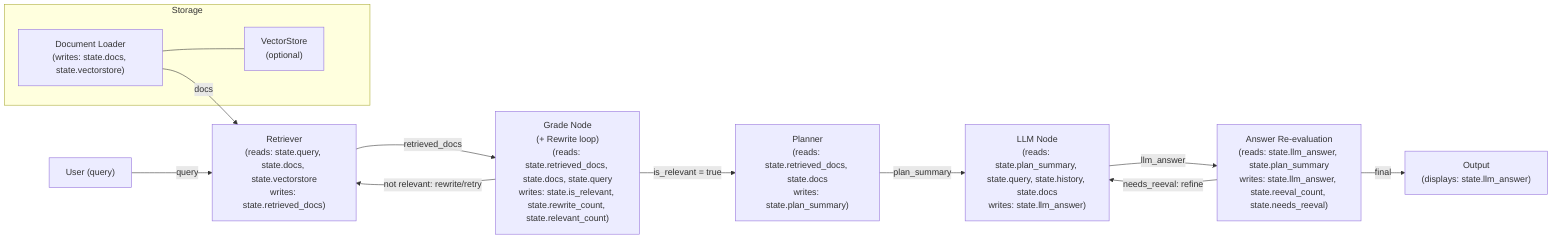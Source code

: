 flowchart LR
  User["User (query)"]
  DL["Document Loader\n(writes: state.docs, state.vectorstore)"]
  VS["VectorStore\n(optional)"]
  RET["Retriever\n(reads: state.query, state.docs, state.vectorstore\nwrites: state.retrieved_docs)"]
  GRADE["Grade Node\n(+ Rewrite loop)\n(reads: state.retrieved_docs, state.docs, state.query\nwrites: state.is_relevant, state.rewrite_count, state.relevant_count)"]
  PL["Planner\n(reads: state.retrieved_docs, state.docs\nwrites: state.plan_summary)"]
  LLM["LLM Node\n(reads: state.plan_summary, state.query, state.history, state.docs\nwrites: state.llm_answer)"]
  AREVAL["Answer Re-evaluation\n(reads: state.llm_answer, state.plan_summary\nwrites: state.llm_answer, state.reeval_count, state.needs_reeval)"]
  OUTPUT["Output\n(displays: state.llm_answer)"]

  User -->|query| RET
  DL -->|docs| RET
  DL --- VS
  RET -->|retrieved_docs| GRADE
  GRADE -->|is_relevant = true| PL
  GRADE -->|not relevant: rewrite/retry| RET
  PL -->|plan_summary| LLM
  LLM -->|llm_answer| AREVAL
  AREVAL -->|needs_reeval: refine| LLM
  AREVAL -->|final| OUTPUT

  subgraph Storage
    DL
    VS
  end